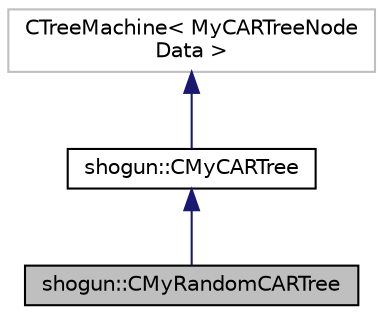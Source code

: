 digraph "shogun::CMyRandomCARTree"
{
 // LATEX_PDF_SIZE
  edge [fontname="Helvetica",fontsize="10",labelfontname="Helvetica",labelfontsize="10"];
  node [fontname="Helvetica",fontsize="10",shape=record];
  Node1 [label="shogun::CMyRandomCARTree",height=0.2,width=0.4,color="black", fillcolor="grey75", style="filled", fontcolor="black",tooltip="This class implements randomized CART algorithm used in the tree growing process of candidate trees i..."];
  Node2 -> Node1 [dir="back",color="midnightblue",fontsize="10",style="solid",fontname="Helvetica"];
  Node2 [label="shogun::CMyCARTree",height=0.2,width=0.4,color="black", fillcolor="white", style="filled",URL="$db/dff/classshogun_1_1CMyCARTree.html",tooltip=" "];
  Node3 -> Node2 [dir="back",color="midnightblue",fontsize="10",style="solid",fontname="Helvetica"];
  Node3 [label="CTreeMachine\< MyCARTreeNode\lData \>",height=0.2,width=0.4,color="grey75", fillcolor="white", style="filled",tooltip=" "];
}
